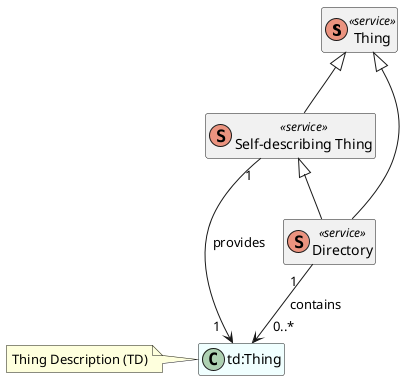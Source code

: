 @startuml exploration-class-diagram
/' global configurations '/
hide methods
hide members

class Thing <<(S,#eb937f) service>>
together {
    class SelfDesc as "Self-describing Thing" <<(S,#eb937f) service>>
    class Directory <<(S,#eb937f) service>>
}

class TD as "td:Thing" #Azure
note left: Thing Description (TD)

/' relations '/
Thing <|-- SelfDesc
Thing <|-- Directory
SelfDesc <|-- Directory
SelfDesc "1" --> "1  " TD: provides
Directory "1   " --> "   0..*" TD: contains


@enduml

